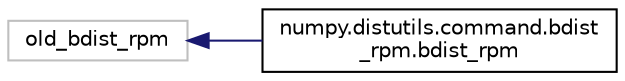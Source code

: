 digraph "Graphical Class Hierarchy"
{
 // LATEX_PDF_SIZE
  edge [fontname="Helvetica",fontsize="10",labelfontname="Helvetica",labelfontsize="10"];
  node [fontname="Helvetica",fontsize="10",shape=record];
  rankdir="LR";
  Node10059 [label="old_bdist_rpm",height=0.2,width=0.4,color="grey75", fillcolor="white", style="filled",tooltip=" "];
  Node10059 -> Node0 [dir="back",color="midnightblue",fontsize="10",style="solid",fontname="Helvetica"];
  Node0 [label="numpy.distutils.command.bdist\l_rpm.bdist_rpm",height=0.2,width=0.4,color="black", fillcolor="white", style="filled",URL="$classnumpy_1_1distutils_1_1command_1_1bdist__rpm_1_1bdist__rpm.html",tooltip=" "];
}
